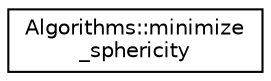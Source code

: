 digraph "Graphical Class Hierarchy"
{
 // LATEX_PDF_SIZE
  edge [fontname="Helvetica",fontsize="10",labelfontname="Helvetica",labelfontsize="10"];
  node [fontname="Helvetica",fontsize="10",shape=record];
  rankdir="LR";
  Node0 [label="Algorithms::minimize\l_sphericity",height=0.2,width=0.4,color="black", fillcolor="white", style="filled",URL="$struct_algorithms_1_1minimize__sphericity.html",tooltip=" "];
}
